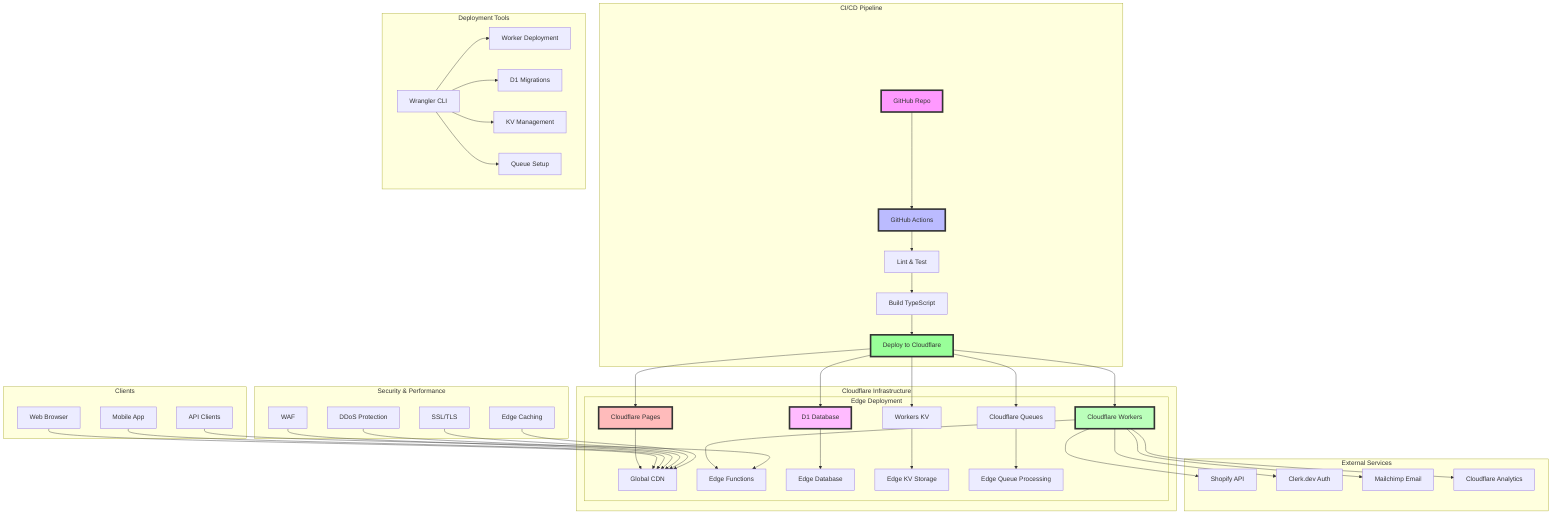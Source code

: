 graph TD
    subgraph "CI/CD Pipeline"
        A[GitHub Repo] --> B[GitHub Actions]
        B --> C[Lint & Test]
        C --> D[Build TypeScript]
        D --> E[Deploy to Cloudflare]
    end
    
    subgraph "Cloudflare Infrastructure"
        E --> F[Cloudflare Pages]
        E --> G[Cloudflare Workers]
        E --> H[D1 Database]
        E --> I[Workers KV]
        E --> J[Cloudflare Queues]
        
        subgraph "Edge Deployment"
            F --> K[Global CDN]
            G --> L[Edge Functions]
            H --> M[Edge Database]
            I --> N[Edge KV Storage]
            J --> O[Edge Queue Processing]
        end
    end
    
    subgraph "Deployment Tools"
        P[Wrangler CLI] --> Q[Worker Deployment]
        P --> R[D1 Migrations]
        P --> S[KV Management]
        P --> T[Queue Setup]
    end
    
    subgraph "External Services"
        G --> U[Shopify API]
        G --> V[Clerk.dev Auth]
        G --> W[Mailchimp Email]
        G --> X[Cloudflare Analytics]
    end
    
    subgraph "Clients"
        Y[Web Browser] --> K
        Z[Mobile App] --> K
        AA[API Clients] --> L
    end
    
    subgraph "Security & Performance"
        AB[WAF] --> K
        AC[DDoS Protection] --> K
        AD[SSL/TLS] --> K
        AE[Edge Caching] --> K
    end

    style A fill:#f9f,stroke:#333,stroke-width:4px
    style B fill:#bbf,stroke:#333,stroke-width:4px
    style E fill:#9f9,stroke:#333,stroke-width:4px
    style F fill:#fbb,stroke:#333,stroke-width:4px
    style G fill:#bfb,stroke:#333,stroke-width:4px
    style H fill:#fbf,stroke:#333,stroke-width:4px